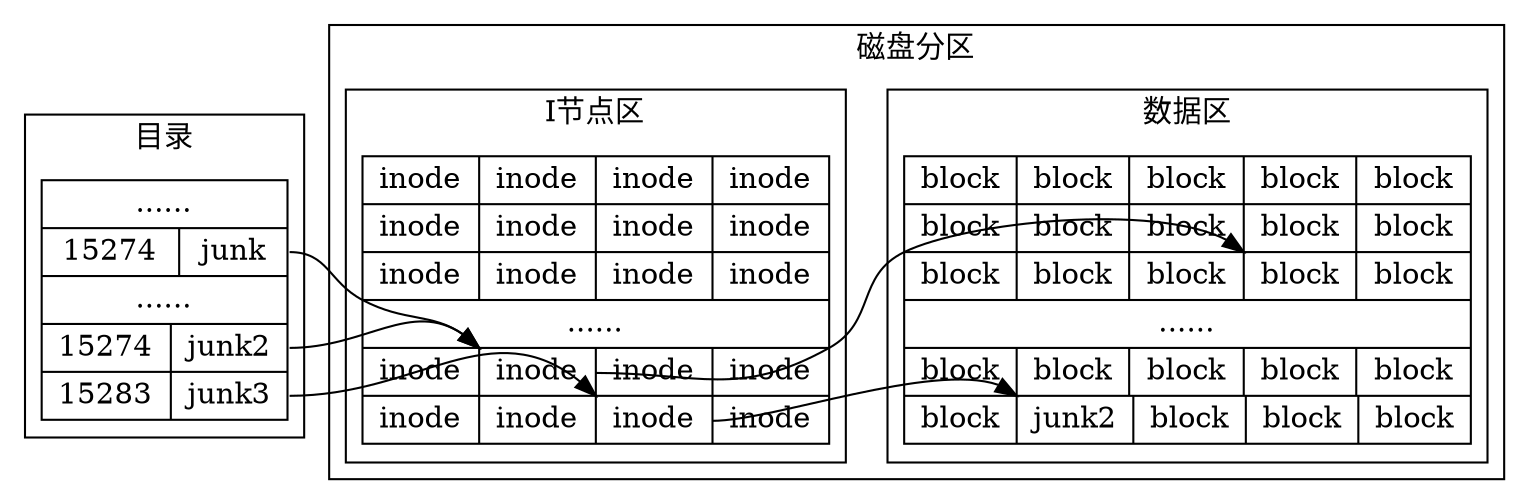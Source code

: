 digraph inode4 {
	node[shape=record];
	subgraph cluster0 {
		dir[label="......|{15274|<dir2>junk}|......|{15274|<dir4>junk2}|{15283|<dir5>junk3}"];
		label="目录";
	}
	rankdir=LR;
	subgraph cluster1 {
		subgraph cluster10{
			inodes[label="{inode|inode|inode|inode}|{inode|inode|inode|inode}|{inode|inode|inode|inode}|......|{inode|<i>inode|inode|inode}|{inode|inode|<i2>inode|inode}"];
			label="I节点区";
		}
		subgraph cluster11 {		blocks[label="{block|block|block|block|block}|{block|block|block|block|block}|{block|block|block|<b>block|block}|......|{block|block|block|block|block}|{block|<b2>junk2|block|block|block}"];
			label="数据区";
		}
		label="磁盘分区";
	}
	dir:dir2:e -> inodes:i:nw;
	dir:dir4:e -> inodes:i:nw;
	inodes:i:e -> blocks:b:nw;
	dir:dir5:e -> inodes:i2:nw;
	inodes:i2:e -> blocks:b2:nw;
}
